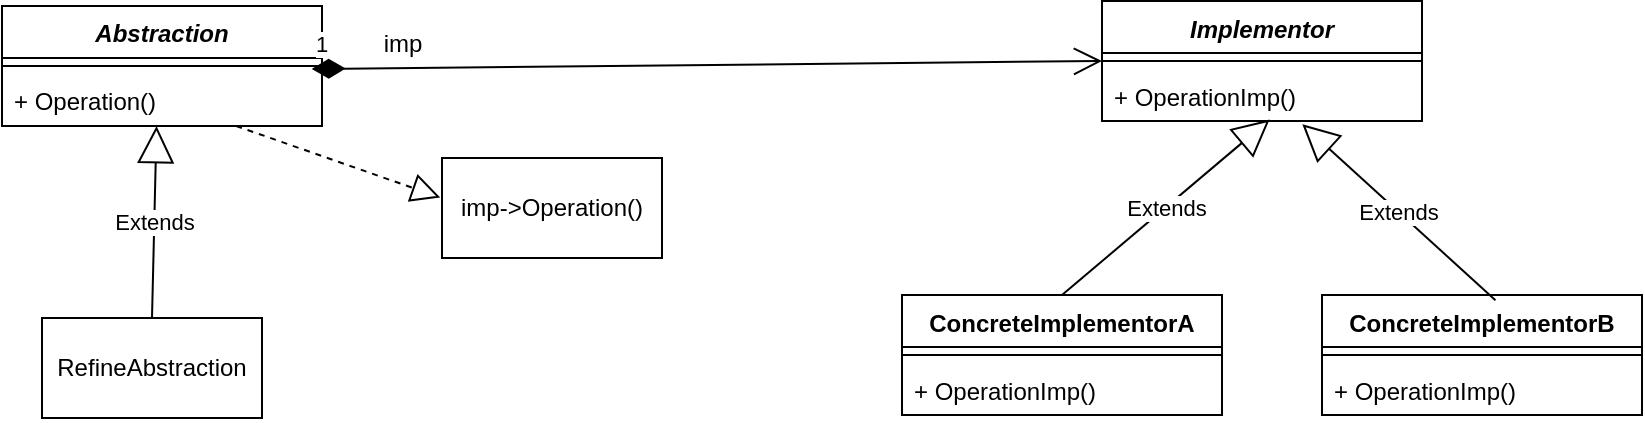 <mxfile version="21.3.4" type="device">
  <diagram name="第 1 页" id="YA7PTDrrFTe1TjiZjo6E">
    <mxGraphModel dx="988" dy="535" grid="1" gridSize="10" guides="1" tooltips="1" connect="1" arrows="1" fold="1" page="1" pageScale="1" pageWidth="827" pageHeight="1169" math="0" shadow="0">
      <root>
        <mxCell id="0" />
        <mxCell id="1" parent="0" />
        <mxCell id="cngHX5CcZ1QlhAoDl1hL-1" value="&lt;i&gt;Abstraction&lt;/i&gt;" style="swimlane;fontStyle=1;align=center;verticalAlign=top;childLayout=stackLayout;horizontal=1;startSize=26;horizontalStack=0;resizeParent=1;resizeParentMax=0;resizeLast=0;collapsible=1;marginBottom=0;whiteSpace=wrap;html=1;" vertex="1" parent="1">
          <mxGeometry x="150" y="524" width="160" height="60" as="geometry" />
        </mxCell>
        <mxCell id="cngHX5CcZ1QlhAoDl1hL-3" value="" style="line;strokeWidth=1;fillColor=none;align=left;verticalAlign=middle;spacingTop=-1;spacingLeft=3;spacingRight=3;rotatable=0;labelPosition=right;points=[];portConstraint=eastwest;strokeColor=inherit;" vertex="1" parent="cngHX5CcZ1QlhAoDl1hL-1">
          <mxGeometry y="26" width="160" height="8" as="geometry" />
        </mxCell>
        <mxCell id="cngHX5CcZ1QlhAoDl1hL-4" value="+ Operation()" style="text;strokeColor=none;fillColor=none;align=left;verticalAlign=top;spacingLeft=4;spacingRight=4;overflow=hidden;rotatable=0;points=[[0,0.5],[1,0.5]];portConstraint=eastwest;whiteSpace=wrap;html=1;" vertex="1" parent="cngHX5CcZ1QlhAoDl1hL-1">
          <mxGeometry y="34" width="160" height="26" as="geometry" />
        </mxCell>
        <mxCell id="cngHX5CcZ1QlhAoDl1hL-5" value="RefineAbstraction" style="html=1;whiteSpace=wrap;" vertex="1" parent="1">
          <mxGeometry x="170" y="680" width="110" height="50" as="geometry" />
        </mxCell>
        <mxCell id="cngHX5CcZ1QlhAoDl1hL-6" value="Extends" style="endArrow=block;endSize=16;endFill=0;html=1;rounded=0;entryX=0.483;entryY=1.002;entryDx=0;entryDy=0;entryPerimeter=0;exitX=0.5;exitY=0;exitDx=0;exitDy=0;" edge="1" parent="1" source="cngHX5CcZ1QlhAoDl1hL-5" target="cngHX5CcZ1QlhAoDl1hL-4">
          <mxGeometry width="160" relative="1" as="geometry">
            <mxPoint x="400" y="670" as="sourcePoint" />
            <mxPoint x="560" y="670" as="targetPoint" />
          </mxGeometry>
        </mxCell>
        <mxCell id="cngHX5CcZ1QlhAoDl1hL-7" value="&lt;i&gt;Implementor&lt;/i&gt;" style="swimlane;fontStyle=1;align=center;verticalAlign=top;childLayout=stackLayout;horizontal=1;startSize=26;horizontalStack=0;resizeParent=1;resizeParentMax=0;resizeLast=0;collapsible=1;marginBottom=0;whiteSpace=wrap;html=1;" vertex="1" parent="1">
          <mxGeometry x="700" y="521.5" width="160" height="60" as="geometry" />
        </mxCell>
        <mxCell id="cngHX5CcZ1QlhAoDl1hL-9" value="" style="line;strokeWidth=1;fillColor=none;align=left;verticalAlign=middle;spacingTop=-1;spacingLeft=3;spacingRight=3;rotatable=0;labelPosition=right;points=[];portConstraint=eastwest;strokeColor=inherit;" vertex="1" parent="cngHX5CcZ1QlhAoDl1hL-7">
          <mxGeometry y="26" width="160" height="8" as="geometry" />
        </mxCell>
        <mxCell id="cngHX5CcZ1QlhAoDl1hL-10" value="+ OperationImp()" style="text;strokeColor=none;fillColor=none;align=left;verticalAlign=top;spacingLeft=4;spacingRight=4;overflow=hidden;rotatable=0;points=[[0,0.5],[1,0.5]];portConstraint=eastwest;whiteSpace=wrap;html=1;" vertex="1" parent="cngHX5CcZ1QlhAoDl1hL-7">
          <mxGeometry y="34" width="160" height="26" as="geometry" />
        </mxCell>
        <mxCell id="cngHX5CcZ1QlhAoDl1hL-11" value="ConcreteImplementorA" style="swimlane;fontStyle=1;align=center;verticalAlign=top;childLayout=stackLayout;horizontal=1;startSize=26;horizontalStack=0;resizeParent=1;resizeParentMax=0;resizeLast=0;collapsible=1;marginBottom=0;whiteSpace=wrap;html=1;" vertex="1" parent="1">
          <mxGeometry x="600" y="668.5" width="160" height="60" as="geometry" />
        </mxCell>
        <mxCell id="cngHX5CcZ1QlhAoDl1hL-13" value="" style="line;strokeWidth=1;fillColor=none;align=left;verticalAlign=middle;spacingTop=-1;spacingLeft=3;spacingRight=3;rotatable=0;labelPosition=right;points=[];portConstraint=eastwest;strokeColor=inherit;" vertex="1" parent="cngHX5CcZ1QlhAoDl1hL-11">
          <mxGeometry y="26" width="160" height="8" as="geometry" />
        </mxCell>
        <mxCell id="cngHX5CcZ1QlhAoDl1hL-14" value="+ OperationImp()" style="text;strokeColor=none;fillColor=none;align=left;verticalAlign=top;spacingLeft=4;spacingRight=4;overflow=hidden;rotatable=0;points=[[0,0.5],[1,0.5]];portConstraint=eastwest;whiteSpace=wrap;html=1;" vertex="1" parent="cngHX5CcZ1QlhAoDl1hL-11">
          <mxGeometry y="34" width="160" height="26" as="geometry" />
        </mxCell>
        <mxCell id="cngHX5CcZ1QlhAoDl1hL-15" value="ConcreteImplementorB" style="swimlane;fontStyle=1;align=center;verticalAlign=top;childLayout=stackLayout;horizontal=1;startSize=26;horizontalStack=0;resizeParent=1;resizeParentMax=0;resizeLast=0;collapsible=1;marginBottom=0;whiteSpace=wrap;html=1;" vertex="1" parent="1">
          <mxGeometry x="810" y="668.5" width="160" height="60" as="geometry" />
        </mxCell>
        <mxCell id="cngHX5CcZ1QlhAoDl1hL-17" value="" style="line;strokeWidth=1;fillColor=none;align=left;verticalAlign=middle;spacingTop=-1;spacingLeft=3;spacingRight=3;rotatable=0;labelPosition=right;points=[];portConstraint=eastwest;strokeColor=inherit;" vertex="1" parent="cngHX5CcZ1QlhAoDl1hL-15">
          <mxGeometry y="26" width="160" height="8" as="geometry" />
        </mxCell>
        <mxCell id="cngHX5CcZ1QlhAoDl1hL-18" value="+ OperationImp()" style="text;strokeColor=none;fillColor=none;align=left;verticalAlign=top;spacingLeft=4;spacingRight=4;overflow=hidden;rotatable=0;points=[[0,0.5],[1,0.5]];portConstraint=eastwest;whiteSpace=wrap;html=1;" vertex="1" parent="cngHX5CcZ1QlhAoDl1hL-15">
          <mxGeometry y="34" width="160" height="26" as="geometry" />
        </mxCell>
        <mxCell id="cngHX5CcZ1QlhAoDl1hL-19" value="Extends" style="endArrow=block;endSize=16;endFill=0;html=1;rounded=0;entryX=0.524;entryY=0.971;entryDx=0;entryDy=0;entryPerimeter=0;exitX=0.5;exitY=0;exitDx=0;exitDy=0;" edge="1" parent="1" source="cngHX5CcZ1QlhAoDl1hL-11" target="cngHX5CcZ1QlhAoDl1hL-10">
          <mxGeometry width="160" relative="1" as="geometry">
            <mxPoint x="680" y="688.5" as="sourcePoint" />
            <mxPoint x="840" y="688.5" as="targetPoint" />
          </mxGeometry>
        </mxCell>
        <mxCell id="cngHX5CcZ1QlhAoDl1hL-20" value="Extends" style="endArrow=block;endSize=16;endFill=0;html=1;rounded=0;entryX=0.626;entryY=1.062;entryDx=0;entryDy=0;entryPerimeter=0;exitX=0.542;exitY=0.044;exitDx=0;exitDy=0;exitPerimeter=0;" edge="1" parent="1" source="cngHX5CcZ1QlhAoDl1hL-15" target="cngHX5CcZ1QlhAoDl1hL-10">
          <mxGeometry width="160" relative="1" as="geometry">
            <mxPoint x="690" y="678.5" as="sourcePoint" />
            <mxPoint x="764" y="588.5" as="targetPoint" />
          </mxGeometry>
        </mxCell>
        <mxCell id="cngHX5CcZ1QlhAoDl1hL-21" value="1" style="endArrow=open;html=1;endSize=12;startArrow=diamondThin;startSize=14;startFill=1;align=left;verticalAlign=bottom;rounded=0;exitX=0.968;exitY=0.685;exitDx=0;exitDy=0;exitPerimeter=0;entryX=0;entryY=0.5;entryDx=0;entryDy=0;" edge="1" parent="1" source="cngHX5CcZ1QlhAoDl1hL-3" target="cngHX5CcZ1QlhAoDl1hL-7">
          <mxGeometry x="-1" y="3" relative="1" as="geometry">
            <mxPoint x="370" y="540.76" as="sourcePoint" />
            <mxPoint x="530" y="540.76" as="targetPoint" />
          </mxGeometry>
        </mxCell>
        <mxCell id="cngHX5CcZ1QlhAoDl1hL-22" value="imp" style="text;html=1;align=center;verticalAlign=middle;resizable=0;points=[];autosize=1;strokeColor=none;fillColor=none;" vertex="1" parent="1">
          <mxGeometry x="330" y="528" width="40" height="30" as="geometry" />
        </mxCell>
        <mxCell id="cngHX5CcZ1QlhAoDl1hL-23" value="" style="endArrow=block;dashed=1;endFill=0;endSize=12;html=1;rounded=0;entryX=-0.008;entryY=0.395;entryDx=0;entryDy=0;entryPerimeter=0;" edge="1" parent="1" source="cngHX5CcZ1QlhAoDl1hL-4" target="cngHX5CcZ1QlhAoDl1hL-24">
          <mxGeometry width="160" relative="1" as="geometry">
            <mxPoint x="410" y="660" as="sourcePoint" />
            <mxPoint x="380" y="610" as="targetPoint" />
          </mxGeometry>
        </mxCell>
        <mxCell id="cngHX5CcZ1QlhAoDl1hL-24" value="imp-&amp;gt;Operation()" style="html=1;whiteSpace=wrap;" vertex="1" parent="1">
          <mxGeometry x="370" y="600" width="110" height="50" as="geometry" />
        </mxCell>
      </root>
    </mxGraphModel>
  </diagram>
</mxfile>
